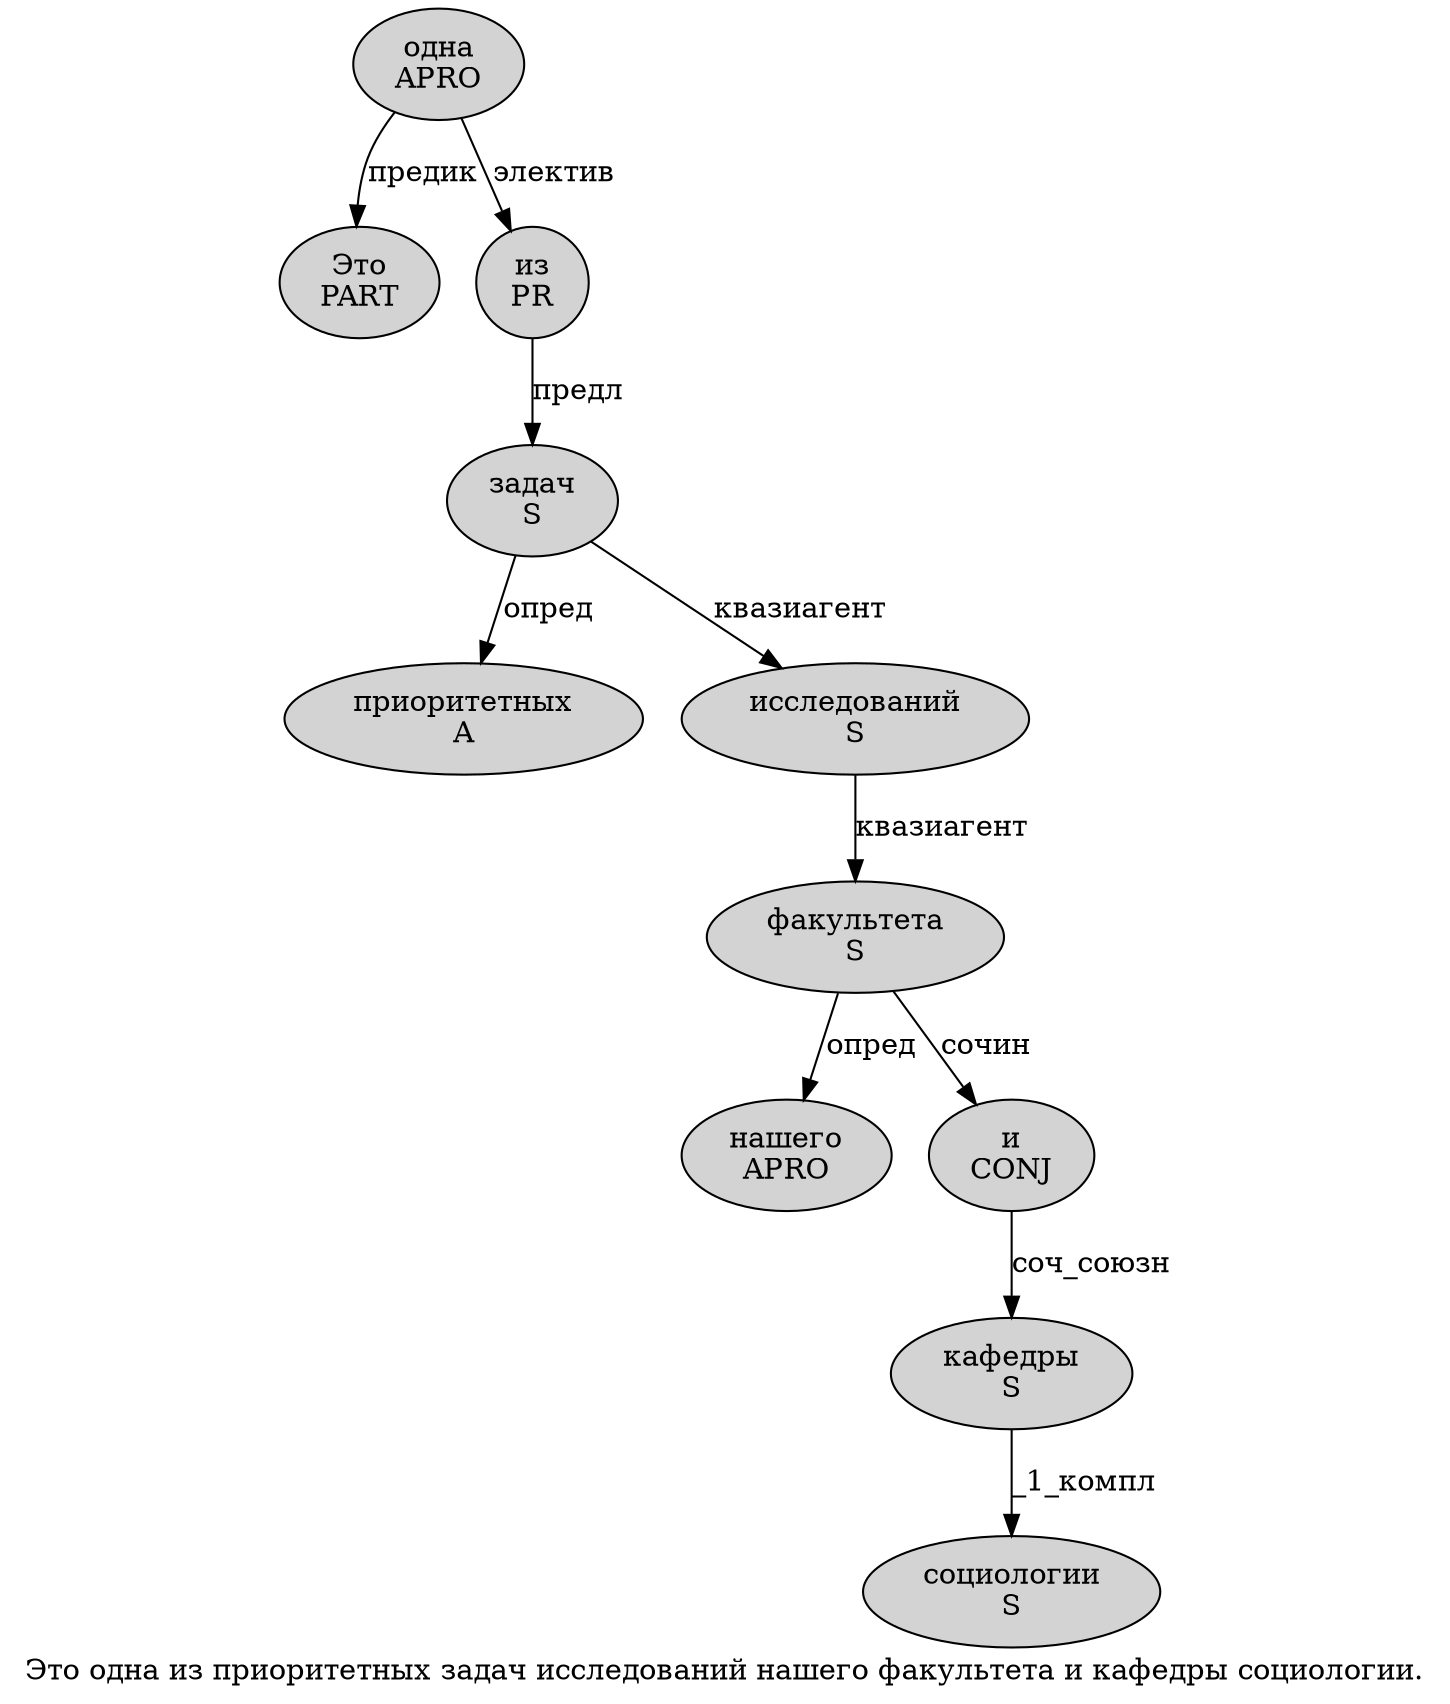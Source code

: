 digraph SENTENCE_157 {
	graph [label="Это одна из приоритетных задач исследований нашего факультета и кафедры социологии."]
	node [style=filled]
		0 [label="Это
PART" color="" fillcolor=lightgray penwidth=1 shape=ellipse]
		1 [label="одна
APRO" color="" fillcolor=lightgray penwidth=1 shape=ellipse]
		2 [label="из
PR" color="" fillcolor=lightgray penwidth=1 shape=ellipse]
		3 [label="приоритетных
A" color="" fillcolor=lightgray penwidth=1 shape=ellipse]
		4 [label="задач
S" color="" fillcolor=lightgray penwidth=1 shape=ellipse]
		5 [label="исследований
S" color="" fillcolor=lightgray penwidth=1 shape=ellipse]
		6 [label="нашего
APRO" color="" fillcolor=lightgray penwidth=1 shape=ellipse]
		7 [label="факультета
S" color="" fillcolor=lightgray penwidth=1 shape=ellipse]
		8 [label="и
CONJ" color="" fillcolor=lightgray penwidth=1 shape=ellipse]
		9 [label="кафедры
S" color="" fillcolor=lightgray penwidth=1 shape=ellipse]
		10 [label="социологии
S" color="" fillcolor=lightgray penwidth=1 shape=ellipse]
			1 -> 0 [label="предик"]
			1 -> 2 [label="электив"]
			2 -> 4 [label="предл"]
			9 -> 10 [label="_1_компл"]
			5 -> 7 [label="квазиагент"]
			7 -> 6 [label="опред"]
			7 -> 8 [label="сочин"]
			4 -> 3 [label="опред"]
			4 -> 5 [label="квазиагент"]
			8 -> 9 [label="соч_союзн"]
}